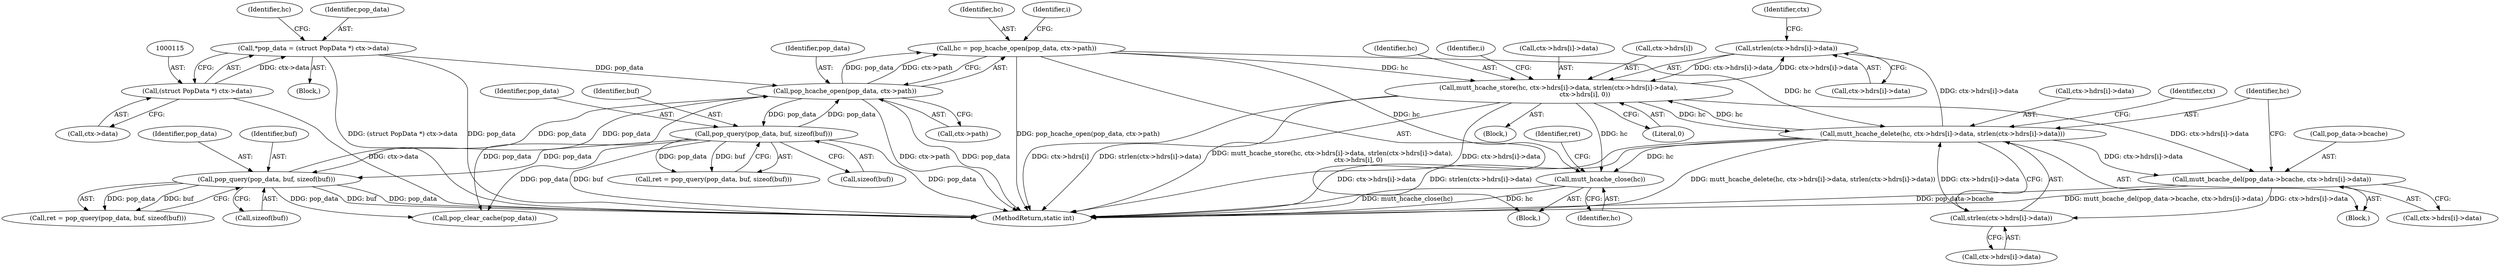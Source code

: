 digraph "0_neomutt_9bfab35522301794483f8f9ed60820bdec9be59e_3@API" {
"1000284" [label="(Call,strlen(ctx->hdrs[i]->data))"];
"1000249" [label="(Call,mutt_hcache_delete(hc, ctx->hdrs[i]->data, strlen(ctx->hdrs[i]->data)))"];
"1000150" [label="(Call,hc = pop_hcache_open(pop_data, ctx->path))"];
"1000152" [label="(Call,pop_hcache_open(pop_data, ctx->path))"];
"1000312" [label="(Call,pop_query(pop_data, buf, sizeof(buf)))"];
"1000228" [label="(Call,pop_query(pop_data, buf, sizeof(buf)))"];
"1000112" [label="(Call,*pop_data = (struct PopData *) ctx->data)"];
"1000114" [label="(Call,(struct PopData *) ctx->data)"];
"1000275" [label="(Call,mutt_hcache_store(hc, ctx->hdrs[i]->data, strlen(ctx->hdrs[i]->data),\n                          ctx->hdrs[i], 0))"];
"1000284" [label="(Call,strlen(ctx->hdrs[i]->data))"];
"1000258" [label="(Call,strlen(ctx->hdrs[i]->data))"];
"1000238" [label="(Call,mutt_bcache_del(pop_data->bcache, ctx->hdrs[i]->data))"];
"1000298" [label="(Call,mutt_hcache_close(hc))"];
"1000285" [label="(Call,ctx->hdrs[i]->data)"];
"1000251" [label="(Call,ctx->hdrs[i]->data)"];
"1000284" [label="(Call,strlen(ctx->hdrs[i]->data))"];
"1000310" [label="(Call,ret = pop_query(pop_data, buf, sizeof(buf)))"];
"1000116" [label="(Call,ctx->data)"];
"1000230" [label="(Identifier,buf)"];
"1000112" [label="(Call,*pop_data = (struct PopData *) ctx->data)"];
"1000114" [label="(Call,(struct PopData *) ctx->data)"];
"1000179" [label="(Identifier,i)"];
"1000249" [label="(Call,mutt_hcache_delete(hc, ctx->hdrs[i]->data, strlen(ctx->hdrs[i]->data)))"];
"1000242" [label="(Call,ctx->hdrs[i]->data)"];
"1000239" [label="(Call,pop_data->bcache)"];
"1000237" [label="(Block,)"];
"1000131" [label="(Block,)"];
"1000228" [label="(Call,pop_query(pop_data, buf, sizeof(buf)))"];
"1000298" [label="(Call,mutt_hcache_close(hc))"];
"1000297" [label="(Literal,0)"];
"1000274" [label="(Block,)"];
"1000258" [label="(Call,strlen(ctx->hdrs[i]->data))"];
"1000277" [label="(Call,ctx->hdrs[i]->data)"];
"1000315" [label="(Call,sizeof(buf))"];
"1000270" [label="(Identifier,ctx)"];
"1000151" [label="(Identifier,hc)"];
"1000275" [label="(Call,mutt_hcache_store(hc, ctx->hdrs[i]->data, strlen(ctx->hdrs[i]->data),\n                          ctx->hdrs[i], 0))"];
"1000150" [label="(Call,hc = pop_hcache_open(pop_data, ctx->path))"];
"1000229" [label="(Identifier,pop_data)"];
"1000226" [label="(Call,ret = pop_query(pop_data, buf, sizeof(buf)))"];
"1000327" [label="(Call,pop_clear_cache(pop_data))"];
"1000154" [label="(Call,ctx->path)"];
"1000122" [label="(Identifier,hc)"];
"1000152" [label="(Call,pop_hcache_open(pop_data, ctx->path))"];
"1000292" [label="(Call,ctx->hdrs[i])"];
"1000238" [label="(Call,mutt_bcache_del(pop_data->bcache, ctx->hdrs[i]->data))"];
"1000153" [label="(Identifier,pop_data)"];
"1000314" [label="(Identifier,buf)"];
"1000312" [label="(Call,pop_query(pop_data, buf, sizeof(buf)))"];
"1000103" [label="(Block,)"];
"1000313" [label="(Identifier,pop_data)"];
"1000299" [label="(Identifier,hc)"];
"1000302" [label="(Identifier,ret)"];
"1000294" [label="(Identifier,ctx)"];
"1000259" [label="(Call,ctx->hdrs[i]->data)"];
"1000350" [label="(MethodReturn,static int)"];
"1000231" [label="(Call,sizeof(buf))"];
"1000113" [label="(Identifier,pop_data)"];
"1000250" [label="(Identifier,hc)"];
"1000160" [label="(Identifier,i)"];
"1000276" [label="(Identifier,hc)"];
"1000284" -> "1000275"  [label="AST: "];
"1000284" -> "1000285"  [label="CFG: "];
"1000285" -> "1000284"  [label="AST: "];
"1000294" -> "1000284"  [label="CFG: "];
"1000284" -> "1000275"  [label="DDG: ctx->hdrs[i]->data"];
"1000249" -> "1000284"  [label="DDG: ctx->hdrs[i]->data"];
"1000275" -> "1000284"  [label="DDG: ctx->hdrs[i]->data"];
"1000249" -> "1000237"  [label="AST: "];
"1000249" -> "1000258"  [label="CFG: "];
"1000250" -> "1000249"  [label="AST: "];
"1000251" -> "1000249"  [label="AST: "];
"1000258" -> "1000249"  [label="AST: "];
"1000270" -> "1000249"  [label="CFG: "];
"1000249" -> "1000350"  [label="DDG: ctx->hdrs[i]->data"];
"1000249" -> "1000350"  [label="DDG: strlen(ctx->hdrs[i]->data)"];
"1000249" -> "1000350"  [label="DDG: mutt_hcache_delete(hc, ctx->hdrs[i]->data, strlen(ctx->hdrs[i]->data))"];
"1000249" -> "1000238"  [label="DDG: ctx->hdrs[i]->data"];
"1000150" -> "1000249"  [label="DDG: hc"];
"1000275" -> "1000249"  [label="DDG: hc"];
"1000258" -> "1000249"  [label="DDG: ctx->hdrs[i]->data"];
"1000249" -> "1000275"  [label="DDG: hc"];
"1000249" -> "1000298"  [label="DDG: hc"];
"1000150" -> "1000131"  [label="AST: "];
"1000150" -> "1000152"  [label="CFG: "];
"1000151" -> "1000150"  [label="AST: "];
"1000152" -> "1000150"  [label="AST: "];
"1000160" -> "1000150"  [label="CFG: "];
"1000150" -> "1000350"  [label="DDG: pop_hcache_open(pop_data, ctx->path)"];
"1000152" -> "1000150"  [label="DDG: pop_data"];
"1000152" -> "1000150"  [label="DDG: ctx->path"];
"1000150" -> "1000275"  [label="DDG: hc"];
"1000150" -> "1000298"  [label="DDG: hc"];
"1000152" -> "1000154"  [label="CFG: "];
"1000153" -> "1000152"  [label="AST: "];
"1000154" -> "1000152"  [label="AST: "];
"1000152" -> "1000350"  [label="DDG: pop_data"];
"1000152" -> "1000350"  [label="DDG: ctx->path"];
"1000312" -> "1000152"  [label="DDG: pop_data"];
"1000228" -> "1000152"  [label="DDG: pop_data"];
"1000112" -> "1000152"  [label="DDG: pop_data"];
"1000152" -> "1000228"  [label="DDG: pop_data"];
"1000152" -> "1000312"  [label="DDG: pop_data"];
"1000152" -> "1000327"  [label="DDG: pop_data"];
"1000312" -> "1000310"  [label="AST: "];
"1000312" -> "1000315"  [label="CFG: "];
"1000313" -> "1000312"  [label="AST: "];
"1000314" -> "1000312"  [label="AST: "];
"1000315" -> "1000312"  [label="AST: "];
"1000310" -> "1000312"  [label="CFG: "];
"1000312" -> "1000350"  [label="DDG: pop_data"];
"1000312" -> "1000350"  [label="DDG: buf"];
"1000312" -> "1000310"  [label="DDG: pop_data"];
"1000312" -> "1000310"  [label="DDG: buf"];
"1000228" -> "1000312"  [label="DDG: pop_data"];
"1000312" -> "1000327"  [label="DDG: pop_data"];
"1000228" -> "1000226"  [label="AST: "];
"1000228" -> "1000231"  [label="CFG: "];
"1000229" -> "1000228"  [label="AST: "];
"1000230" -> "1000228"  [label="AST: "];
"1000231" -> "1000228"  [label="AST: "];
"1000226" -> "1000228"  [label="CFG: "];
"1000228" -> "1000350"  [label="DDG: pop_data"];
"1000228" -> "1000350"  [label="DDG: buf"];
"1000228" -> "1000226"  [label="DDG: pop_data"];
"1000228" -> "1000226"  [label="DDG: buf"];
"1000228" -> "1000327"  [label="DDG: pop_data"];
"1000112" -> "1000103"  [label="AST: "];
"1000112" -> "1000114"  [label="CFG: "];
"1000113" -> "1000112"  [label="AST: "];
"1000114" -> "1000112"  [label="AST: "];
"1000122" -> "1000112"  [label="CFG: "];
"1000112" -> "1000350"  [label="DDG: (struct PopData *) ctx->data"];
"1000112" -> "1000350"  [label="DDG: pop_data"];
"1000114" -> "1000112"  [label="DDG: ctx->data"];
"1000114" -> "1000116"  [label="CFG: "];
"1000115" -> "1000114"  [label="AST: "];
"1000116" -> "1000114"  [label="AST: "];
"1000114" -> "1000350"  [label="DDG: ctx->data"];
"1000275" -> "1000274"  [label="AST: "];
"1000275" -> "1000297"  [label="CFG: "];
"1000276" -> "1000275"  [label="AST: "];
"1000277" -> "1000275"  [label="AST: "];
"1000292" -> "1000275"  [label="AST: "];
"1000297" -> "1000275"  [label="AST: "];
"1000179" -> "1000275"  [label="CFG: "];
"1000275" -> "1000350"  [label="DDG: ctx->hdrs[i]"];
"1000275" -> "1000350"  [label="DDG: strlen(ctx->hdrs[i]->data)"];
"1000275" -> "1000350"  [label="DDG: mutt_hcache_store(hc, ctx->hdrs[i]->data, strlen(ctx->hdrs[i]->data),\n                          ctx->hdrs[i], 0)"];
"1000275" -> "1000350"  [label="DDG: ctx->hdrs[i]->data"];
"1000275" -> "1000238"  [label="DDG: ctx->hdrs[i]->data"];
"1000275" -> "1000298"  [label="DDG: hc"];
"1000258" -> "1000259"  [label="CFG: "];
"1000259" -> "1000258"  [label="AST: "];
"1000238" -> "1000258"  [label="DDG: ctx->hdrs[i]->data"];
"1000238" -> "1000237"  [label="AST: "];
"1000238" -> "1000242"  [label="CFG: "];
"1000239" -> "1000238"  [label="AST: "];
"1000242" -> "1000238"  [label="AST: "];
"1000250" -> "1000238"  [label="CFG: "];
"1000238" -> "1000350"  [label="DDG: pop_data->bcache"];
"1000238" -> "1000350"  [label="DDG: mutt_bcache_del(pop_data->bcache, ctx->hdrs[i]->data)"];
"1000298" -> "1000131"  [label="AST: "];
"1000298" -> "1000299"  [label="CFG: "];
"1000299" -> "1000298"  [label="AST: "];
"1000302" -> "1000298"  [label="CFG: "];
"1000298" -> "1000350"  [label="DDG: mutt_hcache_close(hc)"];
"1000298" -> "1000350"  [label="DDG: hc"];
}
